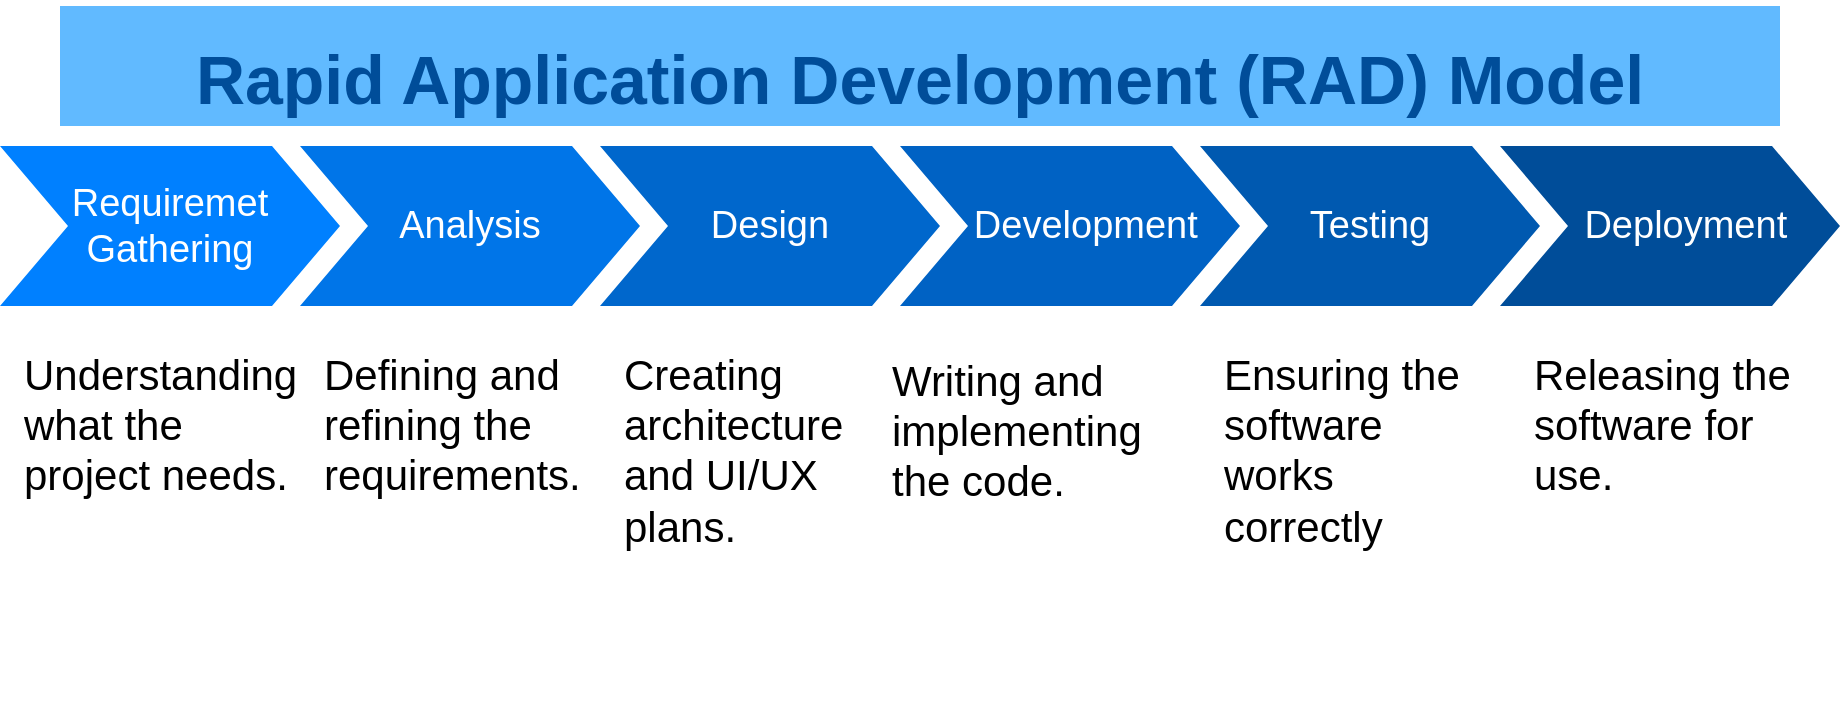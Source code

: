 <mxfile version="26.1.1">
  <diagram name="Page-1" id="d9b1e647-80fa-b4a2-5024-87a742678bcc">
    <mxGraphModel grid="0" page="1" gridSize="10" guides="1" tooltips="1" connect="1" arrows="1" fold="1" pageScale="1" pageWidth="1100" pageHeight="850" background="none" math="0" shadow="0">
      <root>
        <mxCell id="0" />
        <mxCell id="1" parent="0" />
        <mxCell id="57fe6abec08f04cb-1" value="Requiremet Gathering" style="shape=step;whiteSpace=wrap;html=1;fontSize=19;fillColor=#0080FF;fontColor=#FFFFFF;strokeColor=none;" vertex="1" parent="1">
          <mxGeometry x="90" y="180" width="170" height="80" as="geometry" />
        </mxCell>
        <mxCell id="57fe6abec08f04cb-2" value="Analysis" style="shape=step;whiteSpace=wrap;html=1;fontSize=19;fillColor=#0075E8;fontColor=#FFFFFF;strokeColor=none;" vertex="1" parent="1">
          <mxGeometry x="240" y="180" width="170" height="80" as="geometry" />
        </mxCell>
        <mxCell id="57fe6abec08f04cb-3" value="Design" style="shape=step;whiteSpace=wrap;html=1;fontSize=19;fillColor=#0067CC;fontColor=#FFFFFF;strokeColor=none;" vertex="1" parent="1">
          <mxGeometry x="390" y="180" width="170" height="80" as="geometry" />
        </mxCell>
        <mxCell id="57fe6abec08f04cb-4" value="&amp;nbsp; &amp;nbsp;Development" style="shape=step;whiteSpace=wrap;html=1;fontSize=19;fillColor=#0062C4;fontColor=#FFFFFF;strokeColor=none;" vertex="1" parent="1">
          <mxGeometry x="540" y="180" width="170" height="80" as="geometry" />
        </mxCell>
        <mxCell id="57fe6abec08f04cb-5" value="Testing" style="shape=step;whiteSpace=wrap;html=1;fontSize=19;fillColor=#0059B0;fontColor=#FFFFFF;strokeColor=none;" vertex="1" parent="1">
          <mxGeometry x="690" y="180" width="170" height="80" as="geometry" />
        </mxCell>
        <mxCell id="57fe6abec08f04cb-6" value="&amp;nbsp; &amp;nbsp;Deployment" style="shape=step;whiteSpace=wrap;html=1;fontSize=19;fillColor=#004D99;fontColor=#FFFFFF;strokeColor=none;" vertex="1" parent="1">
          <mxGeometry x="840" y="180" width="170" height="80" as="geometry" />
        </mxCell>
        <mxCell id="57fe6abec08f04cb-7" value="&lt;font style=&quot;font-size: 34px;&quot;&gt;Rapid Application Development (RAD) Model&lt;/font&gt;" style="text;html=1;strokeColor=none;fillColor=#61BAFF;align=center;verticalAlign=middle;whiteSpace=wrap;fontSize=54;fontStyle=1;fontColor=#004D99;" vertex="1" parent="1">
          <mxGeometry x="120" y="110" width="860" height="60" as="geometry" />
        </mxCell>
        <mxCell id="57fe6abec08f04cb-8" value="Understanding what the project needs." style="text;spacingTop=-5;fillColor=#ffffff;whiteSpace=wrap;html=1;align=left;fontSize=21;fontFamily=Helvetica;fillColor=none;strokeColor=none;" vertex="1" parent="1">
          <mxGeometry x="100" y="280" width="140" height="112" as="geometry" />
        </mxCell>
        <mxCell id="57fe6abec08f04cb-9" value="Defining and refining the requirements." style="text;spacingTop=-5;fillColor=#ffffff;whiteSpace=wrap;html=1;align=left;fontSize=21;fontFamily=Helvetica;fillColor=none;strokeColor=none;" vertex="1" parent="1">
          <mxGeometry x="250" y="280" width="140" height="138" as="geometry" />
        </mxCell>
        <mxCell id="57fe6abec08f04cb-10" value="Creating architecture and UI/UX plans." style="text;spacingTop=-5;fillColor=#ffffff;whiteSpace=wrap;html=1;align=left;fontSize=21;fontFamily=Helvetica;fillColor=none;strokeColor=none;" vertex="1" parent="1">
          <mxGeometry x="400" y="280" width="140" height="180" as="geometry" />
        </mxCell>
        <mxCell id="57fe6abec08f04cb-11" value="Writing and implementing the code." style="text;spacingTop=-5;fillColor=#ffffff;whiteSpace=wrap;html=1;align=left;fontSize=21;fontFamily=Helvetica;fillColor=none;strokeColor=none;" vertex="1" parent="1">
          <mxGeometry x="534" y="283" width="140" height="163" as="geometry" />
        </mxCell>
        <mxCell id="57fe6abec08f04cb-12" value="Ensuring the software works correctly" style="text;spacingTop=-5;fillColor=#ffffff;whiteSpace=wrap;html=1;align=left;fontSize=21;fontFamily=Helvetica;fillColor=none;strokeColor=none;" vertex="1" parent="1">
          <mxGeometry x="700" y="280" width="140" height="136" as="geometry" />
        </mxCell>
        <mxCell id="57fe6abec08f04cb-13" value="Releasing the software for use." style="text;spacingTop=-5;fillColor=#ffffff;whiteSpace=wrap;html=1;align=left;fontSize=21;fontFamily=Helvetica;fillColor=none;strokeColor=none;" vertex="1" parent="1">
          <mxGeometry x="855" y="280" width="140" height="112" as="geometry" />
        </mxCell>
      </root>
    </mxGraphModel>
  </diagram>
</mxfile>
